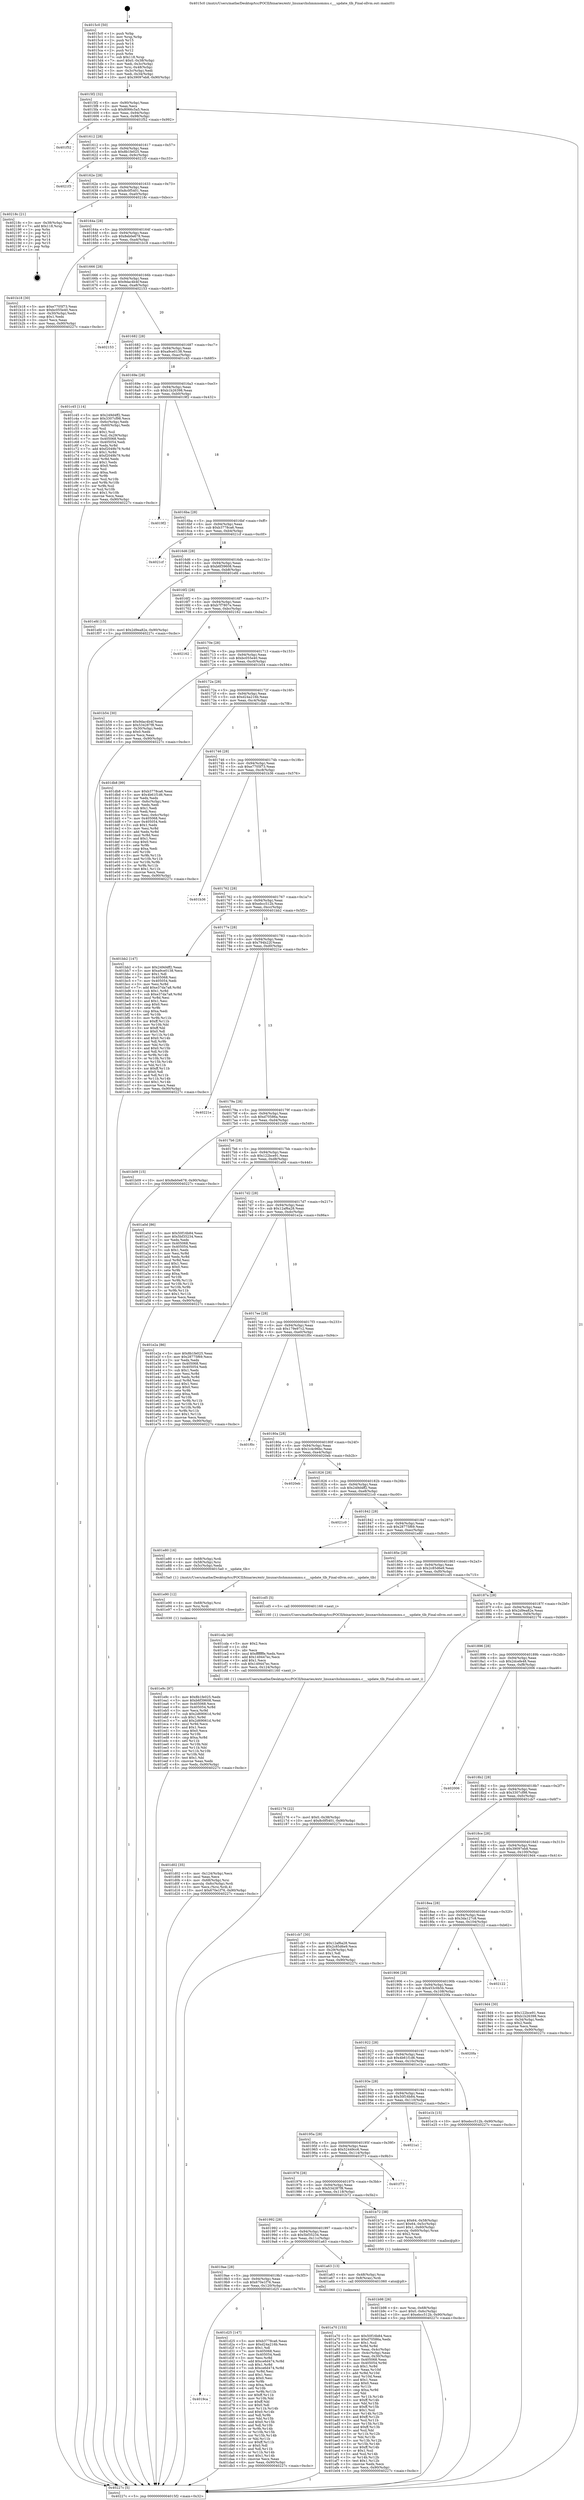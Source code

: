 digraph "0x4015c0" {
  label = "0x4015c0 (/mnt/c/Users/mathe/Desktop/tcc/POCII/binaries/extr_linuxarchshmmnommu.c___update_tlb_Final-ollvm.out::main(0))"
  labelloc = "t"
  node[shape=record]

  Entry [label="",width=0.3,height=0.3,shape=circle,fillcolor=black,style=filled]
  "0x4015f2" [label="{
     0x4015f2 [32]\l
     | [instrs]\l
     &nbsp;&nbsp;0x4015f2 \<+6\>: mov -0x90(%rbp),%eax\l
     &nbsp;&nbsp;0x4015f8 \<+2\>: mov %eax,%ecx\l
     &nbsp;&nbsp;0x4015fa \<+6\>: sub $0x8066c5a5,%ecx\l
     &nbsp;&nbsp;0x401600 \<+6\>: mov %eax,-0x94(%rbp)\l
     &nbsp;&nbsp;0x401606 \<+6\>: mov %ecx,-0x98(%rbp)\l
     &nbsp;&nbsp;0x40160c \<+6\>: je 0000000000401f52 \<main+0x992\>\l
  }"]
  "0x401f52" [label="{
     0x401f52\l
  }", style=dashed]
  "0x401612" [label="{
     0x401612 [28]\l
     | [instrs]\l
     &nbsp;&nbsp;0x401612 \<+5\>: jmp 0000000000401617 \<main+0x57\>\l
     &nbsp;&nbsp;0x401617 \<+6\>: mov -0x94(%rbp),%eax\l
     &nbsp;&nbsp;0x40161d \<+5\>: sub $0x8b1fe025,%eax\l
     &nbsp;&nbsp;0x401622 \<+6\>: mov %eax,-0x9c(%rbp)\l
     &nbsp;&nbsp;0x401628 \<+6\>: je 00000000004021f3 \<main+0xc33\>\l
  }"]
  Exit [label="",width=0.3,height=0.3,shape=circle,fillcolor=black,style=filled,peripheries=2]
  "0x4021f3" [label="{
     0x4021f3\l
  }", style=dashed]
  "0x40162e" [label="{
     0x40162e [28]\l
     | [instrs]\l
     &nbsp;&nbsp;0x40162e \<+5\>: jmp 0000000000401633 \<main+0x73\>\l
     &nbsp;&nbsp;0x401633 \<+6\>: mov -0x94(%rbp),%eax\l
     &nbsp;&nbsp;0x401639 \<+5\>: sub $0x8c0f5401,%eax\l
     &nbsp;&nbsp;0x40163e \<+6\>: mov %eax,-0xa0(%rbp)\l
     &nbsp;&nbsp;0x401644 \<+6\>: je 000000000040218c \<main+0xbcc\>\l
  }"]
  "0x401e9c" [label="{
     0x401e9c [97]\l
     | [instrs]\l
     &nbsp;&nbsp;0x401e9c \<+5\>: mov $0x8b1fe025,%edx\l
     &nbsp;&nbsp;0x401ea1 \<+5\>: mov $0xb6f39608,%eax\l
     &nbsp;&nbsp;0x401ea6 \<+7\>: mov 0x405068,%ecx\l
     &nbsp;&nbsp;0x401ead \<+8\>: mov 0x405054,%r8d\l
     &nbsp;&nbsp;0x401eb5 \<+3\>: mov %ecx,%r9d\l
     &nbsp;&nbsp;0x401eb8 \<+7\>: sub $0x2d69061d,%r9d\l
     &nbsp;&nbsp;0x401ebf \<+4\>: sub $0x1,%r9d\l
     &nbsp;&nbsp;0x401ec3 \<+7\>: add $0x2d69061d,%r9d\l
     &nbsp;&nbsp;0x401eca \<+4\>: imul %r9d,%ecx\l
     &nbsp;&nbsp;0x401ece \<+3\>: and $0x1,%ecx\l
     &nbsp;&nbsp;0x401ed1 \<+3\>: cmp $0x0,%ecx\l
     &nbsp;&nbsp;0x401ed4 \<+4\>: sete %r10b\l
     &nbsp;&nbsp;0x401ed8 \<+4\>: cmp $0xa,%r8d\l
     &nbsp;&nbsp;0x401edc \<+4\>: setl %r11b\l
     &nbsp;&nbsp;0x401ee0 \<+3\>: mov %r10b,%bl\l
     &nbsp;&nbsp;0x401ee3 \<+3\>: and %r11b,%bl\l
     &nbsp;&nbsp;0x401ee6 \<+3\>: xor %r11b,%r10b\l
     &nbsp;&nbsp;0x401ee9 \<+3\>: or %r10b,%bl\l
     &nbsp;&nbsp;0x401eec \<+3\>: test $0x1,%bl\l
     &nbsp;&nbsp;0x401eef \<+3\>: cmovne %eax,%edx\l
     &nbsp;&nbsp;0x401ef2 \<+6\>: mov %edx,-0x90(%rbp)\l
     &nbsp;&nbsp;0x401ef8 \<+5\>: jmp 000000000040227c \<main+0xcbc\>\l
  }"]
  "0x40218c" [label="{
     0x40218c [21]\l
     | [instrs]\l
     &nbsp;&nbsp;0x40218c \<+3\>: mov -0x38(%rbp),%eax\l
     &nbsp;&nbsp;0x40218f \<+7\>: add $0x118,%rsp\l
     &nbsp;&nbsp;0x402196 \<+1\>: pop %rbx\l
     &nbsp;&nbsp;0x402197 \<+2\>: pop %r12\l
     &nbsp;&nbsp;0x402199 \<+2\>: pop %r13\l
     &nbsp;&nbsp;0x40219b \<+2\>: pop %r14\l
     &nbsp;&nbsp;0x40219d \<+2\>: pop %r15\l
     &nbsp;&nbsp;0x40219f \<+1\>: pop %rbp\l
     &nbsp;&nbsp;0x4021a0 \<+1\>: ret\l
  }"]
  "0x40164a" [label="{
     0x40164a [28]\l
     | [instrs]\l
     &nbsp;&nbsp;0x40164a \<+5\>: jmp 000000000040164f \<main+0x8f\>\l
     &nbsp;&nbsp;0x40164f \<+6\>: mov -0x94(%rbp),%eax\l
     &nbsp;&nbsp;0x401655 \<+5\>: sub $0x8eb0e678,%eax\l
     &nbsp;&nbsp;0x40165a \<+6\>: mov %eax,-0xa4(%rbp)\l
     &nbsp;&nbsp;0x401660 \<+6\>: je 0000000000401b18 \<main+0x558\>\l
  }"]
  "0x401e90" [label="{
     0x401e90 [12]\l
     | [instrs]\l
     &nbsp;&nbsp;0x401e90 \<+4\>: mov -0x68(%rbp),%rsi\l
     &nbsp;&nbsp;0x401e94 \<+3\>: mov %rsi,%rdi\l
     &nbsp;&nbsp;0x401e97 \<+5\>: call 0000000000401030 \<free@plt\>\l
     | [calls]\l
     &nbsp;&nbsp;0x401030 \{1\} (unknown)\l
  }"]
  "0x401b18" [label="{
     0x401b18 [30]\l
     | [instrs]\l
     &nbsp;&nbsp;0x401b18 \<+5\>: mov $0xe7705f73,%eax\l
     &nbsp;&nbsp;0x401b1d \<+5\>: mov $0xbc055e40,%ecx\l
     &nbsp;&nbsp;0x401b22 \<+3\>: mov -0x30(%rbp),%edx\l
     &nbsp;&nbsp;0x401b25 \<+3\>: cmp $0x1,%edx\l
     &nbsp;&nbsp;0x401b28 \<+3\>: cmovl %ecx,%eax\l
     &nbsp;&nbsp;0x401b2b \<+6\>: mov %eax,-0x90(%rbp)\l
     &nbsp;&nbsp;0x401b31 \<+5\>: jmp 000000000040227c \<main+0xcbc\>\l
  }"]
  "0x401666" [label="{
     0x401666 [28]\l
     | [instrs]\l
     &nbsp;&nbsp;0x401666 \<+5\>: jmp 000000000040166b \<main+0xab\>\l
     &nbsp;&nbsp;0x40166b \<+6\>: mov -0x94(%rbp),%eax\l
     &nbsp;&nbsp;0x401671 \<+5\>: sub $0x9dac4b4f,%eax\l
     &nbsp;&nbsp;0x401676 \<+6\>: mov %eax,-0xa8(%rbp)\l
     &nbsp;&nbsp;0x40167c \<+6\>: je 0000000000402153 \<main+0xb93\>\l
  }"]
  "0x4019ca" [label="{
     0x4019ca\l
  }", style=dashed]
  "0x402153" [label="{
     0x402153\l
  }", style=dashed]
  "0x401682" [label="{
     0x401682 [28]\l
     | [instrs]\l
     &nbsp;&nbsp;0x401682 \<+5\>: jmp 0000000000401687 \<main+0xc7\>\l
     &nbsp;&nbsp;0x401687 \<+6\>: mov -0x94(%rbp),%eax\l
     &nbsp;&nbsp;0x40168d \<+5\>: sub $0xa9ce0138,%eax\l
     &nbsp;&nbsp;0x401692 \<+6\>: mov %eax,-0xac(%rbp)\l
     &nbsp;&nbsp;0x401698 \<+6\>: je 0000000000401c45 \<main+0x685\>\l
  }"]
  "0x401d25" [label="{
     0x401d25 [147]\l
     | [instrs]\l
     &nbsp;&nbsp;0x401d25 \<+5\>: mov $0xb3778ca6,%eax\l
     &nbsp;&nbsp;0x401d2a \<+5\>: mov $0xd24a216b,%ecx\l
     &nbsp;&nbsp;0x401d2f \<+2\>: mov $0x1,%dl\l
     &nbsp;&nbsp;0x401d31 \<+7\>: mov 0x405068,%esi\l
     &nbsp;&nbsp;0x401d38 \<+7\>: mov 0x405054,%edi\l
     &nbsp;&nbsp;0x401d3f \<+3\>: mov %esi,%r8d\l
     &nbsp;&nbsp;0x401d42 \<+7\>: add $0xce6d474,%r8d\l
     &nbsp;&nbsp;0x401d49 \<+4\>: sub $0x1,%r8d\l
     &nbsp;&nbsp;0x401d4d \<+7\>: sub $0xce6d474,%r8d\l
     &nbsp;&nbsp;0x401d54 \<+4\>: imul %r8d,%esi\l
     &nbsp;&nbsp;0x401d58 \<+3\>: and $0x1,%esi\l
     &nbsp;&nbsp;0x401d5b \<+3\>: cmp $0x0,%esi\l
     &nbsp;&nbsp;0x401d5e \<+4\>: sete %r9b\l
     &nbsp;&nbsp;0x401d62 \<+3\>: cmp $0xa,%edi\l
     &nbsp;&nbsp;0x401d65 \<+4\>: setl %r10b\l
     &nbsp;&nbsp;0x401d69 \<+3\>: mov %r9b,%r11b\l
     &nbsp;&nbsp;0x401d6c \<+4\>: xor $0xff,%r11b\l
     &nbsp;&nbsp;0x401d70 \<+3\>: mov %r10b,%bl\l
     &nbsp;&nbsp;0x401d73 \<+3\>: xor $0xff,%bl\l
     &nbsp;&nbsp;0x401d76 \<+3\>: xor $0x0,%dl\l
     &nbsp;&nbsp;0x401d79 \<+3\>: mov %r11b,%r14b\l
     &nbsp;&nbsp;0x401d7c \<+4\>: and $0x0,%r14b\l
     &nbsp;&nbsp;0x401d80 \<+3\>: and %dl,%r9b\l
     &nbsp;&nbsp;0x401d83 \<+3\>: mov %bl,%r15b\l
     &nbsp;&nbsp;0x401d86 \<+4\>: and $0x0,%r15b\l
     &nbsp;&nbsp;0x401d8a \<+3\>: and %dl,%r10b\l
     &nbsp;&nbsp;0x401d8d \<+3\>: or %r9b,%r14b\l
     &nbsp;&nbsp;0x401d90 \<+3\>: or %r10b,%r15b\l
     &nbsp;&nbsp;0x401d93 \<+3\>: xor %r15b,%r14b\l
     &nbsp;&nbsp;0x401d96 \<+3\>: or %bl,%r11b\l
     &nbsp;&nbsp;0x401d99 \<+4\>: xor $0xff,%r11b\l
     &nbsp;&nbsp;0x401d9d \<+3\>: or $0x0,%dl\l
     &nbsp;&nbsp;0x401da0 \<+3\>: and %dl,%r11b\l
     &nbsp;&nbsp;0x401da3 \<+3\>: or %r11b,%r14b\l
     &nbsp;&nbsp;0x401da6 \<+4\>: test $0x1,%r14b\l
     &nbsp;&nbsp;0x401daa \<+3\>: cmovne %ecx,%eax\l
     &nbsp;&nbsp;0x401dad \<+6\>: mov %eax,-0x90(%rbp)\l
     &nbsp;&nbsp;0x401db3 \<+5\>: jmp 000000000040227c \<main+0xcbc\>\l
  }"]
  "0x401c45" [label="{
     0x401c45 [114]\l
     | [instrs]\l
     &nbsp;&nbsp;0x401c45 \<+5\>: mov $0x249d4ff2,%eax\l
     &nbsp;&nbsp;0x401c4a \<+5\>: mov $0x3307cf98,%ecx\l
     &nbsp;&nbsp;0x401c4f \<+3\>: mov -0x6c(%rbp),%edx\l
     &nbsp;&nbsp;0x401c52 \<+3\>: cmp -0x60(%rbp),%edx\l
     &nbsp;&nbsp;0x401c55 \<+4\>: setl %sil\l
     &nbsp;&nbsp;0x401c59 \<+4\>: and $0x1,%sil\l
     &nbsp;&nbsp;0x401c5d \<+4\>: mov %sil,-0x29(%rbp)\l
     &nbsp;&nbsp;0x401c61 \<+7\>: mov 0x405068,%edx\l
     &nbsp;&nbsp;0x401c68 \<+7\>: mov 0x405054,%edi\l
     &nbsp;&nbsp;0x401c6f \<+3\>: mov %edx,%r8d\l
     &nbsp;&nbsp;0x401c72 \<+7\>: add $0xf2049b79,%r8d\l
     &nbsp;&nbsp;0x401c79 \<+4\>: sub $0x1,%r8d\l
     &nbsp;&nbsp;0x401c7d \<+7\>: sub $0xf2049b79,%r8d\l
     &nbsp;&nbsp;0x401c84 \<+4\>: imul %r8d,%edx\l
     &nbsp;&nbsp;0x401c88 \<+3\>: and $0x1,%edx\l
     &nbsp;&nbsp;0x401c8b \<+3\>: cmp $0x0,%edx\l
     &nbsp;&nbsp;0x401c8e \<+4\>: sete %sil\l
     &nbsp;&nbsp;0x401c92 \<+3\>: cmp $0xa,%edi\l
     &nbsp;&nbsp;0x401c95 \<+4\>: setl %r9b\l
     &nbsp;&nbsp;0x401c99 \<+3\>: mov %sil,%r10b\l
     &nbsp;&nbsp;0x401c9c \<+3\>: and %r9b,%r10b\l
     &nbsp;&nbsp;0x401c9f \<+3\>: xor %r9b,%sil\l
     &nbsp;&nbsp;0x401ca2 \<+3\>: or %sil,%r10b\l
     &nbsp;&nbsp;0x401ca5 \<+4\>: test $0x1,%r10b\l
     &nbsp;&nbsp;0x401ca9 \<+3\>: cmovne %ecx,%eax\l
     &nbsp;&nbsp;0x401cac \<+6\>: mov %eax,-0x90(%rbp)\l
     &nbsp;&nbsp;0x401cb2 \<+5\>: jmp 000000000040227c \<main+0xcbc\>\l
  }"]
  "0x40169e" [label="{
     0x40169e [28]\l
     | [instrs]\l
     &nbsp;&nbsp;0x40169e \<+5\>: jmp 00000000004016a3 \<main+0xe3\>\l
     &nbsp;&nbsp;0x4016a3 \<+6\>: mov -0x94(%rbp),%eax\l
     &nbsp;&nbsp;0x4016a9 \<+5\>: sub $0xb1b26398,%eax\l
     &nbsp;&nbsp;0x4016ae \<+6\>: mov %eax,-0xb0(%rbp)\l
     &nbsp;&nbsp;0x4016b4 \<+6\>: je 00000000004019f2 \<main+0x432\>\l
  }"]
  "0x401d02" [label="{
     0x401d02 [35]\l
     | [instrs]\l
     &nbsp;&nbsp;0x401d02 \<+6\>: mov -0x124(%rbp),%ecx\l
     &nbsp;&nbsp;0x401d08 \<+3\>: imul %eax,%ecx\l
     &nbsp;&nbsp;0x401d0b \<+4\>: mov -0x68(%rbp),%rsi\l
     &nbsp;&nbsp;0x401d0f \<+4\>: movslq -0x6c(%rbp),%rdi\l
     &nbsp;&nbsp;0x401d13 \<+3\>: mov %ecx,(%rsi,%rdi,4)\l
     &nbsp;&nbsp;0x401d16 \<+10\>: movl $0x670e1f76,-0x90(%rbp)\l
     &nbsp;&nbsp;0x401d20 \<+5\>: jmp 000000000040227c \<main+0xcbc\>\l
  }"]
  "0x4019f2" [label="{
     0x4019f2\l
  }", style=dashed]
  "0x4016ba" [label="{
     0x4016ba [28]\l
     | [instrs]\l
     &nbsp;&nbsp;0x4016ba \<+5\>: jmp 00000000004016bf \<main+0xff\>\l
     &nbsp;&nbsp;0x4016bf \<+6\>: mov -0x94(%rbp),%eax\l
     &nbsp;&nbsp;0x4016c5 \<+5\>: sub $0xb3778ca6,%eax\l
     &nbsp;&nbsp;0x4016ca \<+6\>: mov %eax,-0xb4(%rbp)\l
     &nbsp;&nbsp;0x4016d0 \<+6\>: je 00000000004021cf \<main+0xc0f\>\l
  }"]
  "0x401cda" [label="{
     0x401cda [40]\l
     | [instrs]\l
     &nbsp;&nbsp;0x401cda \<+5\>: mov $0x2,%ecx\l
     &nbsp;&nbsp;0x401cdf \<+1\>: cltd\l
     &nbsp;&nbsp;0x401ce0 \<+2\>: idiv %ecx\l
     &nbsp;&nbsp;0x401ce2 \<+6\>: imul $0xfffffffe,%edx,%ecx\l
     &nbsp;&nbsp;0x401ce8 \<+6\>: add $0x149447ec,%ecx\l
     &nbsp;&nbsp;0x401cee \<+3\>: add $0x1,%ecx\l
     &nbsp;&nbsp;0x401cf1 \<+6\>: sub $0x149447ec,%ecx\l
     &nbsp;&nbsp;0x401cf7 \<+6\>: mov %ecx,-0x124(%rbp)\l
     &nbsp;&nbsp;0x401cfd \<+5\>: call 0000000000401160 \<next_i\>\l
     | [calls]\l
     &nbsp;&nbsp;0x401160 \{1\} (/mnt/c/Users/mathe/Desktop/tcc/POCII/binaries/extr_linuxarchshmmnommu.c___update_tlb_Final-ollvm.out::next_i)\l
  }"]
  "0x4021cf" [label="{
     0x4021cf\l
  }", style=dashed]
  "0x4016d6" [label="{
     0x4016d6 [28]\l
     | [instrs]\l
     &nbsp;&nbsp;0x4016d6 \<+5\>: jmp 00000000004016db \<main+0x11b\>\l
     &nbsp;&nbsp;0x4016db \<+6\>: mov -0x94(%rbp),%eax\l
     &nbsp;&nbsp;0x4016e1 \<+5\>: sub $0xb6f39608,%eax\l
     &nbsp;&nbsp;0x4016e6 \<+6\>: mov %eax,-0xb8(%rbp)\l
     &nbsp;&nbsp;0x4016ec \<+6\>: je 0000000000401efd \<main+0x93d\>\l
  }"]
  "0x401b98" [label="{
     0x401b98 [26]\l
     | [instrs]\l
     &nbsp;&nbsp;0x401b98 \<+4\>: mov %rax,-0x68(%rbp)\l
     &nbsp;&nbsp;0x401b9c \<+7\>: movl $0x0,-0x6c(%rbp)\l
     &nbsp;&nbsp;0x401ba3 \<+10\>: movl $0xebcc512b,-0x90(%rbp)\l
     &nbsp;&nbsp;0x401bad \<+5\>: jmp 000000000040227c \<main+0xcbc\>\l
  }"]
  "0x401efd" [label="{
     0x401efd [15]\l
     | [instrs]\l
     &nbsp;&nbsp;0x401efd \<+10\>: movl $0x2d9ea82e,-0x90(%rbp)\l
     &nbsp;&nbsp;0x401f07 \<+5\>: jmp 000000000040227c \<main+0xcbc\>\l
  }"]
  "0x4016f2" [label="{
     0x4016f2 [28]\l
     | [instrs]\l
     &nbsp;&nbsp;0x4016f2 \<+5\>: jmp 00000000004016f7 \<main+0x137\>\l
     &nbsp;&nbsp;0x4016f7 \<+6\>: mov -0x94(%rbp),%eax\l
     &nbsp;&nbsp;0x4016fd \<+5\>: sub $0xb7f7807e,%eax\l
     &nbsp;&nbsp;0x401702 \<+6\>: mov %eax,-0xbc(%rbp)\l
     &nbsp;&nbsp;0x401708 \<+6\>: je 0000000000402162 \<main+0xba2\>\l
  }"]
  "0x401a70" [label="{
     0x401a70 [153]\l
     | [instrs]\l
     &nbsp;&nbsp;0x401a70 \<+5\>: mov $0x50f16b84,%ecx\l
     &nbsp;&nbsp;0x401a75 \<+5\>: mov $0xd70586a,%edx\l
     &nbsp;&nbsp;0x401a7a \<+3\>: mov $0x1,%sil\l
     &nbsp;&nbsp;0x401a7d \<+3\>: xor %r8d,%r8d\l
     &nbsp;&nbsp;0x401a80 \<+3\>: mov %eax,-0x4c(%rbp)\l
     &nbsp;&nbsp;0x401a83 \<+3\>: mov -0x4c(%rbp),%eax\l
     &nbsp;&nbsp;0x401a86 \<+3\>: mov %eax,-0x30(%rbp)\l
     &nbsp;&nbsp;0x401a89 \<+7\>: mov 0x405068,%eax\l
     &nbsp;&nbsp;0x401a90 \<+8\>: mov 0x405054,%r9d\l
     &nbsp;&nbsp;0x401a98 \<+4\>: sub $0x1,%r8d\l
     &nbsp;&nbsp;0x401a9c \<+3\>: mov %eax,%r10d\l
     &nbsp;&nbsp;0x401a9f \<+3\>: add %r8d,%r10d\l
     &nbsp;&nbsp;0x401aa2 \<+4\>: imul %r10d,%eax\l
     &nbsp;&nbsp;0x401aa6 \<+3\>: and $0x1,%eax\l
     &nbsp;&nbsp;0x401aa9 \<+3\>: cmp $0x0,%eax\l
     &nbsp;&nbsp;0x401aac \<+4\>: sete %r11b\l
     &nbsp;&nbsp;0x401ab0 \<+4\>: cmp $0xa,%r9d\l
     &nbsp;&nbsp;0x401ab4 \<+3\>: setl %bl\l
     &nbsp;&nbsp;0x401ab7 \<+3\>: mov %r11b,%r14b\l
     &nbsp;&nbsp;0x401aba \<+4\>: xor $0xff,%r14b\l
     &nbsp;&nbsp;0x401abe \<+3\>: mov %bl,%r15b\l
     &nbsp;&nbsp;0x401ac1 \<+4\>: xor $0xff,%r15b\l
     &nbsp;&nbsp;0x401ac5 \<+4\>: xor $0x1,%sil\l
     &nbsp;&nbsp;0x401ac9 \<+3\>: mov %r14b,%r12b\l
     &nbsp;&nbsp;0x401acc \<+4\>: and $0xff,%r12b\l
     &nbsp;&nbsp;0x401ad0 \<+3\>: and %sil,%r11b\l
     &nbsp;&nbsp;0x401ad3 \<+3\>: mov %r15b,%r13b\l
     &nbsp;&nbsp;0x401ad6 \<+4\>: and $0xff,%r13b\l
     &nbsp;&nbsp;0x401ada \<+3\>: and %sil,%bl\l
     &nbsp;&nbsp;0x401add \<+3\>: or %r11b,%r12b\l
     &nbsp;&nbsp;0x401ae0 \<+3\>: or %bl,%r13b\l
     &nbsp;&nbsp;0x401ae3 \<+3\>: xor %r13b,%r12b\l
     &nbsp;&nbsp;0x401ae6 \<+3\>: or %r15b,%r14b\l
     &nbsp;&nbsp;0x401ae9 \<+4\>: xor $0xff,%r14b\l
     &nbsp;&nbsp;0x401aed \<+4\>: or $0x1,%sil\l
     &nbsp;&nbsp;0x401af1 \<+3\>: and %sil,%r14b\l
     &nbsp;&nbsp;0x401af4 \<+3\>: or %r14b,%r12b\l
     &nbsp;&nbsp;0x401af7 \<+4\>: test $0x1,%r12b\l
     &nbsp;&nbsp;0x401afb \<+3\>: cmovne %edx,%ecx\l
     &nbsp;&nbsp;0x401afe \<+6\>: mov %ecx,-0x90(%rbp)\l
     &nbsp;&nbsp;0x401b04 \<+5\>: jmp 000000000040227c \<main+0xcbc\>\l
  }"]
  "0x402162" [label="{
     0x402162\l
  }", style=dashed]
  "0x40170e" [label="{
     0x40170e [28]\l
     | [instrs]\l
     &nbsp;&nbsp;0x40170e \<+5\>: jmp 0000000000401713 \<main+0x153\>\l
     &nbsp;&nbsp;0x401713 \<+6\>: mov -0x94(%rbp),%eax\l
     &nbsp;&nbsp;0x401719 \<+5\>: sub $0xbc055e40,%eax\l
     &nbsp;&nbsp;0x40171e \<+6\>: mov %eax,-0xc0(%rbp)\l
     &nbsp;&nbsp;0x401724 \<+6\>: je 0000000000401b54 \<main+0x594\>\l
  }"]
  "0x4019ae" [label="{
     0x4019ae [28]\l
     | [instrs]\l
     &nbsp;&nbsp;0x4019ae \<+5\>: jmp 00000000004019b3 \<main+0x3f3\>\l
     &nbsp;&nbsp;0x4019b3 \<+6\>: mov -0x94(%rbp),%eax\l
     &nbsp;&nbsp;0x4019b9 \<+5\>: sub $0x670e1f76,%eax\l
     &nbsp;&nbsp;0x4019be \<+6\>: mov %eax,-0x120(%rbp)\l
     &nbsp;&nbsp;0x4019c4 \<+6\>: je 0000000000401d25 \<main+0x765\>\l
  }"]
  "0x401b54" [label="{
     0x401b54 [30]\l
     | [instrs]\l
     &nbsp;&nbsp;0x401b54 \<+5\>: mov $0x9dac4b4f,%eax\l
     &nbsp;&nbsp;0x401b59 \<+5\>: mov $0x534287f8,%ecx\l
     &nbsp;&nbsp;0x401b5e \<+3\>: mov -0x30(%rbp),%edx\l
     &nbsp;&nbsp;0x401b61 \<+3\>: cmp $0x0,%edx\l
     &nbsp;&nbsp;0x401b64 \<+3\>: cmove %ecx,%eax\l
     &nbsp;&nbsp;0x401b67 \<+6\>: mov %eax,-0x90(%rbp)\l
     &nbsp;&nbsp;0x401b6d \<+5\>: jmp 000000000040227c \<main+0xcbc\>\l
  }"]
  "0x40172a" [label="{
     0x40172a [28]\l
     | [instrs]\l
     &nbsp;&nbsp;0x40172a \<+5\>: jmp 000000000040172f \<main+0x16f\>\l
     &nbsp;&nbsp;0x40172f \<+6\>: mov -0x94(%rbp),%eax\l
     &nbsp;&nbsp;0x401735 \<+5\>: sub $0xd24a216b,%eax\l
     &nbsp;&nbsp;0x40173a \<+6\>: mov %eax,-0xc4(%rbp)\l
     &nbsp;&nbsp;0x401740 \<+6\>: je 0000000000401db8 \<main+0x7f8\>\l
  }"]
  "0x401a63" [label="{
     0x401a63 [13]\l
     | [instrs]\l
     &nbsp;&nbsp;0x401a63 \<+4\>: mov -0x48(%rbp),%rax\l
     &nbsp;&nbsp;0x401a67 \<+4\>: mov 0x8(%rax),%rdi\l
     &nbsp;&nbsp;0x401a6b \<+5\>: call 0000000000401060 \<atoi@plt\>\l
     | [calls]\l
     &nbsp;&nbsp;0x401060 \{1\} (unknown)\l
  }"]
  "0x401db8" [label="{
     0x401db8 [99]\l
     | [instrs]\l
     &nbsp;&nbsp;0x401db8 \<+5\>: mov $0xb3778ca6,%eax\l
     &nbsp;&nbsp;0x401dbd \<+5\>: mov $0x4b61f1d6,%ecx\l
     &nbsp;&nbsp;0x401dc2 \<+2\>: xor %edx,%edx\l
     &nbsp;&nbsp;0x401dc4 \<+3\>: mov -0x6c(%rbp),%esi\l
     &nbsp;&nbsp;0x401dc7 \<+2\>: mov %edx,%edi\l
     &nbsp;&nbsp;0x401dc9 \<+3\>: sub $0x1,%edi\l
     &nbsp;&nbsp;0x401dcc \<+2\>: sub %edi,%esi\l
     &nbsp;&nbsp;0x401dce \<+3\>: mov %esi,-0x6c(%rbp)\l
     &nbsp;&nbsp;0x401dd1 \<+7\>: mov 0x405068,%esi\l
     &nbsp;&nbsp;0x401dd8 \<+7\>: mov 0x405054,%edi\l
     &nbsp;&nbsp;0x401ddf \<+3\>: sub $0x1,%edx\l
     &nbsp;&nbsp;0x401de2 \<+3\>: mov %esi,%r8d\l
     &nbsp;&nbsp;0x401de5 \<+3\>: add %edx,%r8d\l
     &nbsp;&nbsp;0x401de8 \<+4\>: imul %r8d,%esi\l
     &nbsp;&nbsp;0x401dec \<+3\>: and $0x1,%esi\l
     &nbsp;&nbsp;0x401def \<+3\>: cmp $0x0,%esi\l
     &nbsp;&nbsp;0x401df2 \<+4\>: sete %r9b\l
     &nbsp;&nbsp;0x401df6 \<+3\>: cmp $0xa,%edi\l
     &nbsp;&nbsp;0x401df9 \<+4\>: setl %r10b\l
     &nbsp;&nbsp;0x401dfd \<+3\>: mov %r9b,%r11b\l
     &nbsp;&nbsp;0x401e00 \<+3\>: and %r10b,%r11b\l
     &nbsp;&nbsp;0x401e03 \<+3\>: xor %r10b,%r9b\l
     &nbsp;&nbsp;0x401e06 \<+3\>: or %r9b,%r11b\l
     &nbsp;&nbsp;0x401e09 \<+4\>: test $0x1,%r11b\l
     &nbsp;&nbsp;0x401e0d \<+3\>: cmovne %ecx,%eax\l
     &nbsp;&nbsp;0x401e10 \<+6\>: mov %eax,-0x90(%rbp)\l
     &nbsp;&nbsp;0x401e16 \<+5\>: jmp 000000000040227c \<main+0xcbc\>\l
  }"]
  "0x401746" [label="{
     0x401746 [28]\l
     | [instrs]\l
     &nbsp;&nbsp;0x401746 \<+5\>: jmp 000000000040174b \<main+0x18b\>\l
     &nbsp;&nbsp;0x40174b \<+6\>: mov -0x94(%rbp),%eax\l
     &nbsp;&nbsp;0x401751 \<+5\>: sub $0xe7705f73,%eax\l
     &nbsp;&nbsp;0x401756 \<+6\>: mov %eax,-0xc8(%rbp)\l
     &nbsp;&nbsp;0x40175c \<+6\>: je 0000000000401b36 \<main+0x576\>\l
  }"]
  "0x401992" [label="{
     0x401992 [28]\l
     | [instrs]\l
     &nbsp;&nbsp;0x401992 \<+5\>: jmp 0000000000401997 \<main+0x3d7\>\l
     &nbsp;&nbsp;0x401997 \<+6\>: mov -0x94(%rbp),%eax\l
     &nbsp;&nbsp;0x40199d \<+5\>: sub $0x5bf35234,%eax\l
     &nbsp;&nbsp;0x4019a2 \<+6\>: mov %eax,-0x11c(%rbp)\l
     &nbsp;&nbsp;0x4019a8 \<+6\>: je 0000000000401a63 \<main+0x4a3\>\l
  }"]
  "0x401b36" [label="{
     0x401b36\l
  }", style=dashed]
  "0x401762" [label="{
     0x401762 [28]\l
     | [instrs]\l
     &nbsp;&nbsp;0x401762 \<+5\>: jmp 0000000000401767 \<main+0x1a7\>\l
     &nbsp;&nbsp;0x401767 \<+6\>: mov -0x94(%rbp),%eax\l
     &nbsp;&nbsp;0x40176d \<+5\>: sub $0xebcc512b,%eax\l
     &nbsp;&nbsp;0x401772 \<+6\>: mov %eax,-0xcc(%rbp)\l
     &nbsp;&nbsp;0x401778 \<+6\>: je 0000000000401bb2 \<main+0x5f2\>\l
  }"]
  "0x401b72" [label="{
     0x401b72 [38]\l
     | [instrs]\l
     &nbsp;&nbsp;0x401b72 \<+8\>: movq $0x64,-0x58(%rbp)\l
     &nbsp;&nbsp;0x401b7a \<+7\>: movl $0x64,-0x5c(%rbp)\l
     &nbsp;&nbsp;0x401b81 \<+7\>: movl $0x1,-0x60(%rbp)\l
     &nbsp;&nbsp;0x401b88 \<+4\>: movslq -0x60(%rbp),%rax\l
     &nbsp;&nbsp;0x401b8c \<+4\>: shl $0x2,%rax\l
     &nbsp;&nbsp;0x401b90 \<+3\>: mov %rax,%rdi\l
     &nbsp;&nbsp;0x401b93 \<+5\>: call 0000000000401050 \<malloc@plt\>\l
     | [calls]\l
     &nbsp;&nbsp;0x401050 \{1\} (unknown)\l
  }"]
  "0x401bb2" [label="{
     0x401bb2 [147]\l
     | [instrs]\l
     &nbsp;&nbsp;0x401bb2 \<+5\>: mov $0x249d4ff2,%eax\l
     &nbsp;&nbsp;0x401bb7 \<+5\>: mov $0xa9ce0138,%ecx\l
     &nbsp;&nbsp;0x401bbc \<+2\>: mov $0x1,%dl\l
     &nbsp;&nbsp;0x401bbe \<+7\>: mov 0x405068,%esi\l
     &nbsp;&nbsp;0x401bc5 \<+7\>: mov 0x405054,%edi\l
     &nbsp;&nbsp;0x401bcc \<+3\>: mov %esi,%r8d\l
     &nbsp;&nbsp;0x401bcf \<+7\>: add $0xe37da7a8,%r8d\l
     &nbsp;&nbsp;0x401bd6 \<+4\>: sub $0x1,%r8d\l
     &nbsp;&nbsp;0x401bda \<+7\>: sub $0xe37da7a8,%r8d\l
     &nbsp;&nbsp;0x401be1 \<+4\>: imul %r8d,%esi\l
     &nbsp;&nbsp;0x401be5 \<+3\>: and $0x1,%esi\l
     &nbsp;&nbsp;0x401be8 \<+3\>: cmp $0x0,%esi\l
     &nbsp;&nbsp;0x401beb \<+4\>: sete %r9b\l
     &nbsp;&nbsp;0x401bef \<+3\>: cmp $0xa,%edi\l
     &nbsp;&nbsp;0x401bf2 \<+4\>: setl %r10b\l
     &nbsp;&nbsp;0x401bf6 \<+3\>: mov %r9b,%r11b\l
     &nbsp;&nbsp;0x401bf9 \<+4\>: xor $0xff,%r11b\l
     &nbsp;&nbsp;0x401bfd \<+3\>: mov %r10b,%bl\l
     &nbsp;&nbsp;0x401c00 \<+3\>: xor $0xff,%bl\l
     &nbsp;&nbsp;0x401c03 \<+3\>: xor $0x0,%dl\l
     &nbsp;&nbsp;0x401c06 \<+3\>: mov %r11b,%r14b\l
     &nbsp;&nbsp;0x401c09 \<+4\>: and $0x0,%r14b\l
     &nbsp;&nbsp;0x401c0d \<+3\>: and %dl,%r9b\l
     &nbsp;&nbsp;0x401c10 \<+3\>: mov %bl,%r15b\l
     &nbsp;&nbsp;0x401c13 \<+4\>: and $0x0,%r15b\l
     &nbsp;&nbsp;0x401c17 \<+3\>: and %dl,%r10b\l
     &nbsp;&nbsp;0x401c1a \<+3\>: or %r9b,%r14b\l
     &nbsp;&nbsp;0x401c1d \<+3\>: or %r10b,%r15b\l
     &nbsp;&nbsp;0x401c20 \<+3\>: xor %r15b,%r14b\l
     &nbsp;&nbsp;0x401c23 \<+3\>: or %bl,%r11b\l
     &nbsp;&nbsp;0x401c26 \<+4\>: xor $0xff,%r11b\l
     &nbsp;&nbsp;0x401c2a \<+3\>: or $0x0,%dl\l
     &nbsp;&nbsp;0x401c2d \<+3\>: and %dl,%r11b\l
     &nbsp;&nbsp;0x401c30 \<+3\>: or %r11b,%r14b\l
     &nbsp;&nbsp;0x401c33 \<+4\>: test $0x1,%r14b\l
     &nbsp;&nbsp;0x401c37 \<+3\>: cmovne %ecx,%eax\l
     &nbsp;&nbsp;0x401c3a \<+6\>: mov %eax,-0x90(%rbp)\l
     &nbsp;&nbsp;0x401c40 \<+5\>: jmp 000000000040227c \<main+0xcbc\>\l
  }"]
  "0x40177e" [label="{
     0x40177e [28]\l
     | [instrs]\l
     &nbsp;&nbsp;0x40177e \<+5\>: jmp 0000000000401783 \<main+0x1c3\>\l
     &nbsp;&nbsp;0x401783 \<+6\>: mov -0x94(%rbp),%eax\l
     &nbsp;&nbsp;0x401789 \<+5\>: sub $0x794b22f,%eax\l
     &nbsp;&nbsp;0x40178e \<+6\>: mov %eax,-0xd0(%rbp)\l
     &nbsp;&nbsp;0x401794 \<+6\>: je 000000000040221e \<main+0xc5e\>\l
  }"]
  "0x401976" [label="{
     0x401976 [28]\l
     | [instrs]\l
     &nbsp;&nbsp;0x401976 \<+5\>: jmp 000000000040197b \<main+0x3bb\>\l
     &nbsp;&nbsp;0x40197b \<+6\>: mov -0x94(%rbp),%eax\l
     &nbsp;&nbsp;0x401981 \<+5\>: sub $0x534287f8,%eax\l
     &nbsp;&nbsp;0x401986 \<+6\>: mov %eax,-0x118(%rbp)\l
     &nbsp;&nbsp;0x40198c \<+6\>: je 0000000000401b72 \<main+0x5b2\>\l
  }"]
  "0x40221e" [label="{
     0x40221e\l
  }", style=dashed]
  "0x40179a" [label="{
     0x40179a [28]\l
     | [instrs]\l
     &nbsp;&nbsp;0x40179a \<+5\>: jmp 000000000040179f \<main+0x1df\>\l
     &nbsp;&nbsp;0x40179f \<+6\>: mov -0x94(%rbp),%eax\l
     &nbsp;&nbsp;0x4017a5 \<+5\>: sub $0xd70586a,%eax\l
     &nbsp;&nbsp;0x4017aa \<+6\>: mov %eax,-0xd4(%rbp)\l
     &nbsp;&nbsp;0x4017b0 \<+6\>: je 0000000000401b09 \<main+0x549\>\l
  }"]
  "0x401f73" [label="{
     0x401f73\l
  }", style=dashed]
  "0x401b09" [label="{
     0x401b09 [15]\l
     | [instrs]\l
     &nbsp;&nbsp;0x401b09 \<+10\>: movl $0x8eb0e678,-0x90(%rbp)\l
     &nbsp;&nbsp;0x401b13 \<+5\>: jmp 000000000040227c \<main+0xcbc\>\l
  }"]
  "0x4017b6" [label="{
     0x4017b6 [28]\l
     | [instrs]\l
     &nbsp;&nbsp;0x4017b6 \<+5\>: jmp 00000000004017bb \<main+0x1fb\>\l
     &nbsp;&nbsp;0x4017bb \<+6\>: mov -0x94(%rbp),%eax\l
     &nbsp;&nbsp;0x4017c1 \<+5\>: sub $0x122bce91,%eax\l
     &nbsp;&nbsp;0x4017c6 \<+6\>: mov %eax,-0xd8(%rbp)\l
     &nbsp;&nbsp;0x4017cc \<+6\>: je 0000000000401a0d \<main+0x44d\>\l
  }"]
  "0x40195a" [label="{
     0x40195a [28]\l
     | [instrs]\l
     &nbsp;&nbsp;0x40195a \<+5\>: jmp 000000000040195f \<main+0x39f\>\l
     &nbsp;&nbsp;0x40195f \<+6\>: mov -0x94(%rbp),%eax\l
     &nbsp;&nbsp;0x401965 \<+5\>: sub $0x52449cc6,%eax\l
     &nbsp;&nbsp;0x40196a \<+6\>: mov %eax,-0x114(%rbp)\l
     &nbsp;&nbsp;0x401970 \<+6\>: je 0000000000401f73 \<main+0x9b3\>\l
  }"]
  "0x401a0d" [label="{
     0x401a0d [86]\l
     | [instrs]\l
     &nbsp;&nbsp;0x401a0d \<+5\>: mov $0x50f16b84,%eax\l
     &nbsp;&nbsp;0x401a12 \<+5\>: mov $0x5bf35234,%ecx\l
     &nbsp;&nbsp;0x401a17 \<+2\>: xor %edx,%edx\l
     &nbsp;&nbsp;0x401a19 \<+7\>: mov 0x405068,%esi\l
     &nbsp;&nbsp;0x401a20 \<+7\>: mov 0x405054,%edi\l
     &nbsp;&nbsp;0x401a27 \<+3\>: sub $0x1,%edx\l
     &nbsp;&nbsp;0x401a2a \<+3\>: mov %esi,%r8d\l
     &nbsp;&nbsp;0x401a2d \<+3\>: add %edx,%r8d\l
     &nbsp;&nbsp;0x401a30 \<+4\>: imul %r8d,%esi\l
     &nbsp;&nbsp;0x401a34 \<+3\>: and $0x1,%esi\l
     &nbsp;&nbsp;0x401a37 \<+3\>: cmp $0x0,%esi\l
     &nbsp;&nbsp;0x401a3a \<+4\>: sete %r9b\l
     &nbsp;&nbsp;0x401a3e \<+3\>: cmp $0xa,%edi\l
     &nbsp;&nbsp;0x401a41 \<+4\>: setl %r10b\l
     &nbsp;&nbsp;0x401a45 \<+3\>: mov %r9b,%r11b\l
     &nbsp;&nbsp;0x401a48 \<+3\>: and %r10b,%r11b\l
     &nbsp;&nbsp;0x401a4b \<+3\>: xor %r10b,%r9b\l
     &nbsp;&nbsp;0x401a4e \<+3\>: or %r9b,%r11b\l
     &nbsp;&nbsp;0x401a51 \<+4\>: test $0x1,%r11b\l
     &nbsp;&nbsp;0x401a55 \<+3\>: cmovne %ecx,%eax\l
     &nbsp;&nbsp;0x401a58 \<+6\>: mov %eax,-0x90(%rbp)\l
     &nbsp;&nbsp;0x401a5e \<+5\>: jmp 000000000040227c \<main+0xcbc\>\l
  }"]
  "0x4017d2" [label="{
     0x4017d2 [28]\l
     | [instrs]\l
     &nbsp;&nbsp;0x4017d2 \<+5\>: jmp 00000000004017d7 \<main+0x217\>\l
     &nbsp;&nbsp;0x4017d7 \<+6\>: mov -0x94(%rbp),%eax\l
     &nbsp;&nbsp;0x4017dd \<+5\>: sub $0x12af6a28,%eax\l
     &nbsp;&nbsp;0x4017e2 \<+6\>: mov %eax,-0xdc(%rbp)\l
     &nbsp;&nbsp;0x4017e8 \<+6\>: je 0000000000401e2a \<main+0x86a\>\l
  }"]
  "0x4021a1" [label="{
     0x4021a1\l
  }", style=dashed]
  "0x401e2a" [label="{
     0x401e2a [86]\l
     | [instrs]\l
     &nbsp;&nbsp;0x401e2a \<+5\>: mov $0x8b1fe025,%eax\l
     &nbsp;&nbsp;0x401e2f \<+5\>: mov $0x28775f69,%ecx\l
     &nbsp;&nbsp;0x401e34 \<+2\>: xor %edx,%edx\l
     &nbsp;&nbsp;0x401e36 \<+7\>: mov 0x405068,%esi\l
     &nbsp;&nbsp;0x401e3d \<+7\>: mov 0x405054,%edi\l
     &nbsp;&nbsp;0x401e44 \<+3\>: sub $0x1,%edx\l
     &nbsp;&nbsp;0x401e47 \<+3\>: mov %esi,%r8d\l
     &nbsp;&nbsp;0x401e4a \<+3\>: add %edx,%r8d\l
     &nbsp;&nbsp;0x401e4d \<+4\>: imul %r8d,%esi\l
     &nbsp;&nbsp;0x401e51 \<+3\>: and $0x1,%esi\l
     &nbsp;&nbsp;0x401e54 \<+3\>: cmp $0x0,%esi\l
     &nbsp;&nbsp;0x401e57 \<+4\>: sete %r9b\l
     &nbsp;&nbsp;0x401e5b \<+3\>: cmp $0xa,%edi\l
     &nbsp;&nbsp;0x401e5e \<+4\>: setl %r10b\l
     &nbsp;&nbsp;0x401e62 \<+3\>: mov %r9b,%r11b\l
     &nbsp;&nbsp;0x401e65 \<+3\>: and %r10b,%r11b\l
     &nbsp;&nbsp;0x401e68 \<+3\>: xor %r10b,%r9b\l
     &nbsp;&nbsp;0x401e6b \<+3\>: or %r9b,%r11b\l
     &nbsp;&nbsp;0x401e6e \<+4\>: test $0x1,%r11b\l
     &nbsp;&nbsp;0x401e72 \<+3\>: cmovne %ecx,%eax\l
     &nbsp;&nbsp;0x401e75 \<+6\>: mov %eax,-0x90(%rbp)\l
     &nbsp;&nbsp;0x401e7b \<+5\>: jmp 000000000040227c \<main+0xcbc\>\l
  }"]
  "0x4017ee" [label="{
     0x4017ee [28]\l
     | [instrs]\l
     &nbsp;&nbsp;0x4017ee \<+5\>: jmp 00000000004017f3 \<main+0x233\>\l
     &nbsp;&nbsp;0x4017f3 \<+6\>: mov -0x94(%rbp),%eax\l
     &nbsp;&nbsp;0x4017f9 \<+5\>: sub $0x179e97c2,%eax\l
     &nbsp;&nbsp;0x4017fe \<+6\>: mov %eax,-0xe0(%rbp)\l
     &nbsp;&nbsp;0x401804 \<+6\>: je 0000000000401f0c \<main+0x94c\>\l
  }"]
  "0x40193e" [label="{
     0x40193e [28]\l
     | [instrs]\l
     &nbsp;&nbsp;0x40193e \<+5\>: jmp 0000000000401943 \<main+0x383\>\l
     &nbsp;&nbsp;0x401943 \<+6\>: mov -0x94(%rbp),%eax\l
     &nbsp;&nbsp;0x401949 \<+5\>: sub $0x50f16b84,%eax\l
     &nbsp;&nbsp;0x40194e \<+6\>: mov %eax,-0x110(%rbp)\l
     &nbsp;&nbsp;0x401954 \<+6\>: je 00000000004021a1 \<main+0xbe1\>\l
  }"]
  "0x401f0c" [label="{
     0x401f0c\l
  }", style=dashed]
  "0x40180a" [label="{
     0x40180a [28]\l
     | [instrs]\l
     &nbsp;&nbsp;0x40180a \<+5\>: jmp 000000000040180f \<main+0x24f\>\l
     &nbsp;&nbsp;0x40180f \<+6\>: mov -0x94(%rbp),%eax\l
     &nbsp;&nbsp;0x401815 \<+5\>: sub $0x1c4c96bc,%eax\l
     &nbsp;&nbsp;0x40181a \<+6\>: mov %eax,-0xe4(%rbp)\l
     &nbsp;&nbsp;0x401820 \<+6\>: je 00000000004020eb \<main+0xb2b\>\l
  }"]
  "0x401e1b" [label="{
     0x401e1b [15]\l
     | [instrs]\l
     &nbsp;&nbsp;0x401e1b \<+10\>: movl $0xebcc512b,-0x90(%rbp)\l
     &nbsp;&nbsp;0x401e25 \<+5\>: jmp 000000000040227c \<main+0xcbc\>\l
  }"]
  "0x4020eb" [label="{
     0x4020eb\l
  }", style=dashed]
  "0x401826" [label="{
     0x401826 [28]\l
     | [instrs]\l
     &nbsp;&nbsp;0x401826 \<+5\>: jmp 000000000040182b \<main+0x26b\>\l
     &nbsp;&nbsp;0x40182b \<+6\>: mov -0x94(%rbp),%eax\l
     &nbsp;&nbsp;0x401831 \<+5\>: sub $0x249d4ff2,%eax\l
     &nbsp;&nbsp;0x401836 \<+6\>: mov %eax,-0xe8(%rbp)\l
     &nbsp;&nbsp;0x40183c \<+6\>: je 00000000004021c0 \<main+0xc00\>\l
  }"]
  "0x401922" [label="{
     0x401922 [28]\l
     | [instrs]\l
     &nbsp;&nbsp;0x401922 \<+5\>: jmp 0000000000401927 \<main+0x367\>\l
     &nbsp;&nbsp;0x401927 \<+6\>: mov -0x94(%rbp),%eax\l
     &nbsp;&nbsp;0x40192d \<+5\>: sub $0x4b61f1d6,%eax\l
     &nbsp;&nbsp;0x401932 \<+6\>: mov %eax,-0x10c(%rbp)\l
     &nbsp;&nbsp;0x401938 \<+6\>: je 0000000000401e1b \<main+0x85b\>\l
  }"]
  "0x4021c0" [label="{
     0x4021c0\l
  }", style=dashed]
  "0x401842" [label="{
     0x401842 [28]\l
     | [instrs]\l
     &nbsp;&nbsp;0x401842 \<+5\>: jmp 0000000000401847 \<main+0x287\>\l
     &nbsp;&nbsp;0x401847 \<+6\>: mov -0x94(%rbp),%eax\l
     &nbsp;&nbsp;0x40184d \<+5\>: sub $0x28775f69,%eax\l
     &nbsp;&nbsp;0x401852 \<+6\>: mov %eax,-0xec(%rbp)\l
     &nbsp;&nbsp;0x401858 \<+6\>: je 0000000000401e80 \<main+0x8c0\>\l
  }"]
  "0x4020fa" [label="{
     0x4020fa\l
  }", style=dashed]
  "0x401e80" [label="{
     0x401e80 [16]\l
     | [instrs]\l
     &nbsp;&nbsp;0x401e80 \<+4\>: mov -0x68(%rbp),%rdi\l
     &nbsp;&nbsp;0x401e84 \<+4\>: mov -0x58(%rbp),%rsi\l
     &nbsp;&nbsp;0x401e88 \<+3\>: mov -0x5c(%rbp),%edx\l
     &nbsp;&nbsp;0x401e8b \<+5\>: call 00000000004015a0 \<__update_tlb\>\l
     | [calls]\l
     &nbsp;&nbsp;0x4015a0 \{1\} (/mnt/c/Users/mathe/Desktop/tcc/POCII/binaries/extr_linuxarchshmmnommu.c___update_tlb_Final-ollvm.out::__update_tlb)\l
  }"]
  "0x40185e" [label="{
     0x40185e [28]\l
     | [instrs]\l
     &nbsp;&nbsp;0x40185e \<+5\>: jmp 0000000000401863 \<main+0x2a3\>\l
     &nbsp;&nbsp;0x401863 \<+6\>: mov -0x94(%rbp),%eax\l
     &nbsp;&nbsp;0x401869 \<+5\>: sub $0x2c85d6e9,%eax\l
     &nbsp;&nbsp;0x40186e \<+6\>: mov %eax,-0xf0(%rbp)\l
     &nbsp;&nbsp;0x401874 \<+6\>: je 0000000000401cd5 \<main+0x715\>\l
  }"]
  "0x401906" [label="{
     0x401906 [28]\l
     | [instrs]\l
     &nbsp;&nbsp;0x401906 \<+5\>: jmp 000000000040190b \<main+0x34b\>\l
     &nbsp;&nbsp;0x40190b \<+6\>: mov -0x94(%rbp),%eax\l
     &nbsp;&nbsp;0x401911 \<+5\>: sub $0x453c0b5b,%eax\l
     &nbsp;&nbsp;0x401916 \<+6\>: mov %eax,-0x108(%rbp)\l
     &nbsp;&nbsp;0x40191c \<+6\>: je 00000000004020fa \<main+0xb3a\>\l
  }"]
  "0x401cd5" [label="{
     0x401cd5 [5]\l
     | [instrs]\l
     &nbsp;&nbsp;0x401cd5 \<+5\>: call 0000000000401160 \<next_i\>\l
     | [calls]\l
     &nbsp;&nbsp;0x401160 \{1\} (/mnt/c/Users/mathe/Desktop/tcc/POCII/binaries/extr_linuxarchshmmnommu.c___update_tlb_Final-ollvm.out::next_i)\l
  }"]
  "0x40187a" [label="{
     0x40187a [28]\l
     | [instrs]\l
     &nbsp;&nbsp;0x40187a \<+5\>: jmp 000000000040187f \<main+0x2bf\>\l
     &nbsp;&nbsp;0x40187f \<+6\>: mov -0x94(%rbp),%eax\l
     &nbsp;&nbsp;0x401885 \<+5\>: sub $0x2d9ea82e,%eax\l
     &nbsp;&nbsp;0x40188a \<+6\>: mov %eax,-0xf4(%rbp)\l
     &nbsp;&nbsp;0x401890 \<+6\>: je 0000000000402176 \<main+0xbb6\>\l
  }"]
  "0x402122" [label="{
     0x402122\l
  }", style=dashed]
  "0x402176" [label="{
     0x402176 [22]\l
     | [instrs]\l
     &nbsp;&nbsp;0x402176 \<+7\>: movl $0x0,-0x38(%rbp)\l
     &nbsp;&nbsp;0x40217d \<+10\>: movl $0x8c0f5401,-0x90(%rbp)\l
     &nbsp;&nbsp;0x402187 \<+5\>: jmp 000000000040227c \<main+0xcbc\>\l
  }"]
  "0x401896" [label="{
     0x401896 [28]\l
     | [instrs]\l
     &nbsp;&nbsp;0x401896 \<+5\>: jmp 000000000040189b \<main+0x2db\>\l
     &nbsp;&nbsp;0x40189b \<+6\>: mov -0x94(%rbp),%eax\l
     &nbsp;&nbsp;0x4018a1 \<+5\>: sub $0x2dcefe48,%eax\l
     &nbsp;&nbsp;0x4018a6 \<+6\>: mov %eax,-0xf8(%rbp)\l
     &nbsp;&nbsp;0x4018ac \<+6\>: je 0000000000402006 \<main+0xa46\>\l
  }"]
  "0x4015c0" [label="{
     0x4015c0 [50]\l
     | [instrs]\l
     &nbsp;&nbsp;0x4015c0 \<+1\>: push %rbp\l
     &nbsp;&nbsp;0x4015c1 \<+3\>: mov %rsp,%rbp\l
     &nbsp;&nbsp;0x4015c4 \<+2\>: push %r15\l
     &nbsp;&nbsp;0x4015c6 \<+2\>: push %r14\l
     &nbsp;&nbsp;0x4015c8 \<+2\>: push %r13\l
     &nbsp;&nbsp;0x4015ca \<+2\>: push %r12\l
     &nbsp;&nbsp;0x4015cc \<+1\>: push %rbx\l
     &nbsp;&nbsp;0x4015cd \<+7\>: sub $0x118,%rsp\l
     &nbsp;&nbsp;0x4015d4 \<+7\>: movl $0x0,-0x38(%rbp)\l
     &nbsp;&nbsp;0x4015db \<+3\>: mov %edi,-0x3c(%rbp)\l
     &nbsp;&nbsp;0x4015de \<+4\>: mov %rsi,-0x48(%rbp)\l
     &nbsp;&nbsp;0x4015e2 \<+3\>: mov -0x3c(%rbp),%edi\l
     &nbsp;&nbsp;0x4015e5 \<+3\>: mov %edi,-0x34(%rbp)\l
     &nbsp;&nbsp;0x4015e8 \<+10\>: movl $0x39097eb8,-0x90(%rbp)\l
  }"]
  "0x402006" [label="{
     0x402006\l
  }", style=dashed]
  "0x4018b2" [label="{
     0x4018b2 [28]\l
     | [instrs]\l
     &nbsp;&nbsp;0x4018b2 \<+5\>: jmp 00000000004018b7 \<main+0x2f7\>\l
     &nbsp;&nbsp;0x4018b7 \<+6\>: mov -0x94(%rbp),%eax\l
     &nbsp;&nbsp;0x4018bd \<+5\>: sub $0x3307cf98,%eax\l
     &nbsp;&nbsp;0x4018c2 \<+6\>: mov %eax,-0xfc(%rbp)\l
     &nbsp;&nbsp;0x4018c8 \<+6\>: je 0000000000401cb7 \<main+0x6f7\>\l
  }"]
  "0x40227c" [label="{
     0x40227c [5]\l
     | [instrs]\l
     &nbsp;&nbsp;0x40227c \<+5\>: jmp 00000000004015f2 \<main+0x32\>\l
  }"]
  "0x401cb7" [label="{
     0x401cb7 [30]\l
     | [instrs]\l
     &nbsp;&nbsp;0x401cb7 \<+5\>: mov $0x12af6a28,%eax\l
     &nbsp;&nbsp;0x401cbc \<+5\>: mov $0x2c85d6e9,%ecx\l
     &nbsp;&nbsp;0x401cc1 \<+3\>: mov -0x29(%rbp),%dl\l
     &nbsp;&nbsp;0x401cc4 \<+3\>: test $0x1,%dl\l
     &nbsp;&nbsp;0x401cc7 \<+3\>: cmovne %ecx,%eax\l
     &nbsp;&nbsp;0x401cca \<+6\>: mov %eax,-0x90(%rbp)\l
     &nbsp;&nbsp;0x401cd0 \<+5\>: jmp 000000000040227c \<main+0xcbc\>\l
  }"]
  "0x4018ce" [label="{
     0x4018ce [28]\l
     | [instrs]\l
     &nbsp;&nbsp;0x4018ce \<+5\>: jmp 00000000004018d3 \<main+0x313\>\l
     &nbsp;&nbsp;0x4018d3 \<+6\>: mov -0x94(%rbp),%eax\l
     &nbsp;&nbsp;0x4018d9 \<+5\>: sub $0x39097eb8,%eax\l
     &nbsp;&nbsp;0x4018de \<+6\>: mov %eax,-0x100(%rbp)\l
     &nbsp;&nbsp;0x4018e4 \<+6\>: je 00000000004019d4 \<main+0x414\>\l
  }"]
  "0x4018ea" [label="{
     0x4018ea [28]\l
     | [instrs]\l
     &nbsp;&nbsp;0x4018ea \<+5\>: jmp 00000000004018ef \<main+0x32f\>\l
     &nbsp;&nbsp;0x4018ef \<+6\>: mov -0x94(%rbp),%eax\l
     &nbsp;&nbsp;0x4018f5 \<+5\>: sub $0x3da127c8,%eax\l
     &nbsp;&nbsp;0x4018fa \<+6\>: mov %eax,-0x104(%rbp)\l
     &nbsp;&nbsp;0x401900 \<+6\>: je 0000000000402122 \<main+0xb62\>\l
  }"]
  "0x4019d4" [label="{
     0x4019d4 [30]\l
     | [instrs]\l
     &nbsp;&nbsp;0x4019d4 \<+5\>: mov $0x122bce91,%eax\l
     &nbsp;&nbsp;0x4019d9 \<+5\>: mov $0xb1b26398,%ecx\l
     &nbsp;&nbsp;0x4019de \<+3\>: mov -0x34(%rbp),%edx\l
     &nbsp;&nbsp;0x4019e1 \<+3\>: cmp $0x2,%edx\l
     &nbsp;&nbsp;0x4019e4 \<+3\>: cmovne %ecx,%eax\l
     &nbsp;&nbsp;0x4019e7 \<+6\>: mov %eax,-0x90(%rbp)\l
     &nbsp;&nbsp;0x4019ed \<+5\>: jmp 000000000040227c \<main+0xcbc\>\l
  }"]
  Entry -> "0x4015c0" [label=" 1"]
  "0x4015f2" -> "0x401f52" [label=" 0"]
  "0x4015f2" -> "0x401612" [label=" 22"]
  "0x40218c" -> Exit [label=" 1"]
  "0x401612" -> "0x4021f3" [label=" 0"]
  "0x401612" -> "0x40162e" [label=" 22"]
  "0x402176" -> "0x40227c" [label=" 1"]
  "0x40162e" -> "0x40218c" [label=" 1"]
  "0x40162e" -> "0x40164a" [label=" 21"]
  "0x401efd" -> "0x40227c" [label=" 1"]
  "0x40164a" -> "0x401b18" [label=" 1"]
  "0x40164a" -> "0x401666" [label=" 20"]
  "0x401e9c" -> "0x40227c" [label=" 1"]
  "0x401666" -> "0x402153" [label=" 0"]
  "0x401666" -> "0x401682" [label=" 20"]
  "0x401e90" -> "0x401e9c" [label=" 1"]
  "0x401682" -> "0x401c45" [label=" 2"]
  "0x401682" -> "0x40169e" [label=" 18"]
  "0x401e80" -> "0x401e90" [label=" 1"]
  "0x40169e" -> "0x4019f2" [label=" 0"]
  "0x40169e" -> "0x4016ba" [label=" 18"]
  "0x401e1b" -> "0x40227c" [label=" 1"]
  "0x4016ba" -> "0x4021cf" [label=" 0"]
  "0x4016ba" -> "0x4016d6" [label=" 18"]
  "0x401db8" -> "0x40227c" [label=" 1"]
  "0x4016d6" -> "0x401efd" [label=" 1"]
  "0x4016d6" -> "0x4016f2" [label=" 17"]
  "0x401d25" -> "0x40227c" [label=" 1"]
  "0x4016f2" -> "0x402162" [label=" 0"]
  "0x4016f2" -> "0x40170e" [label=" 17"]
  "0x4019ae" -> "0x4019ca" [label=" 0"]
  "0x40170e" -> "0x401b54" [label=" 1"]
  "0x40170e" -> "0x40172a" [label=" 16"]
  "0x4019ae" -> "0x401d25" [label=" 1"]
  "0x40172a" -> "0x401db8" [label=" 1"]
  "0x40172a" -> "0x401746" [label=" 15"]
  "0x401e2a" -> "0x40227c" [label=" 1"]
  "0x401746" -> "0x401b36" [label=" 0"]
  "0x401746" -> "0x401762" [label=" 15"]
  "0x401cda" -> "0x401d02" [label=" 1"]
  "0x401762" -> "0x401bb2" [label=" 2"]
  "0x401762" -> "0x40177e" [label=" 13"]
  "0x401cd5" -> "0x401cda" [label=" 1"]
  "0x40177e" -> "0x40221e" [label=" 0"]
  "0x40177e" -> "0x40179a" [label=" 13"]
  "0x401c45" -> "0x40227c" [label=" 2"]
  "0x40179a" -> "0x401b09" [label=" 1"]
  "0x40179a" -> "0x4017b6" [label=" 12"]
  "0x401bb2" -> "0x40227c" [label=" 2"]
  "0x4017b6" -> "0x401a0d" [label=" 1"]
  "0x4017b6" -> "0x4017d2" [label=" 11"]
  "0x401b72" -> "0x401b98" [label=" 1"]
  "0x4017d2" -> "0x401e2a" [label=" 1"]
  "0x4017d2" -> "0x4017ee" [label=" 10"]
  "0x401b54" -> "0x40227c" [label=" 1"]
  "0x4017ee" -> "0x401f0c" [label=" 0"]
  "0x4017ee" -> "0x40180a" [label=" 10"]
  "0x401b09" -> "0x40227c" [label=" 1"]
  "0x40180a" -> "0x4020eb" [label=" 0"]
  "0x40180a" -> "0x401826" [label=" 10"]
  "0x401a70" -> "0x40227c" [label=" 1"]
  "0x401826" -> "0x4021c0" [label=" 0"]
  "0x401826" -> "0x401842" [label=" 10"]
  "0x401992" -> "0x4019ae" [label=" 1"]
  "0x401842" -> "0x401e80" [label=" 1"]
  "0x401842" -> "0x40185e" [label=" 9"]
  "0x401992" -> "0x401a63" [label=" 1"]
  "0x40185e" -> "0x401cd5" [label=" 1"]
  "0x40185e" -> "0x40187a" [label=" 8"]
  "0x401976" -> "0x401992" [label=" 2"]
  "0x40187a" -> "0x402176" [label=" 1"]
  "0x40187a" -> "0x401896" [label=" 7"]
  "0x401976" -> "0x401b72" [label=" 1"]
  "0x401896" -> "0x402006" [label=" 0"]
  "0x401896" -> "0x4018b2" [label=" 7"]
  "0x40195a" -> "0x401976" [label=" 3"]
  "0x4018b2" -> "0x401cb7" [label=" 2"]
  "0x4018b2" -> "0x4018ce" [label=" 5"]
  "0x40195a" -> "0x401f73" [label=" 0"]
  "0x4018ce" -> "0x4019d4" [label=" 1"]
  "0x4018ce" -> "0x4018ea" [label=" 4"]
  "0x4019d4" -> "0x40227c" [label=" 1"]
  "0x4015c0" -> "0x4015f2" [label=" 1"]
  "0x40227c" -> "0x4015f2" [label=" 21"]
  "0x401a0d" -> "0x40227c" [label=" 1"]
  "0x401cb7" -> "0x40227c" [label=" 2"]
  "0x4018ea" -> "0x402122" [label=" 0"]
  "0x4018ea" -> "0x401906" [label=" 4"]
  "0x401d02" -> "0x40227c" [label=" 1"]
  "0x401906" -> "0x4020fa" [label=" 0"]
  "0x401906" -> "0x401922" [label=" 4"]
  "0x401a63" -> "0x401a70" [label=" 1"]
  "0x401922" -> "0x401e1b" [label=" 1"]
  "0x401922" -> "0x40193e" [label=" 3"]
  "0x401b18" -> "0x40227c" [label=" 1"]
  "0x40193e" -> "0x4021a1" [label=" 0"]
  "0x40193e" -> "0x40195a" [label=" 3"]
  "0x401b98" -> "0x40227c" [label=" 1"]
}
